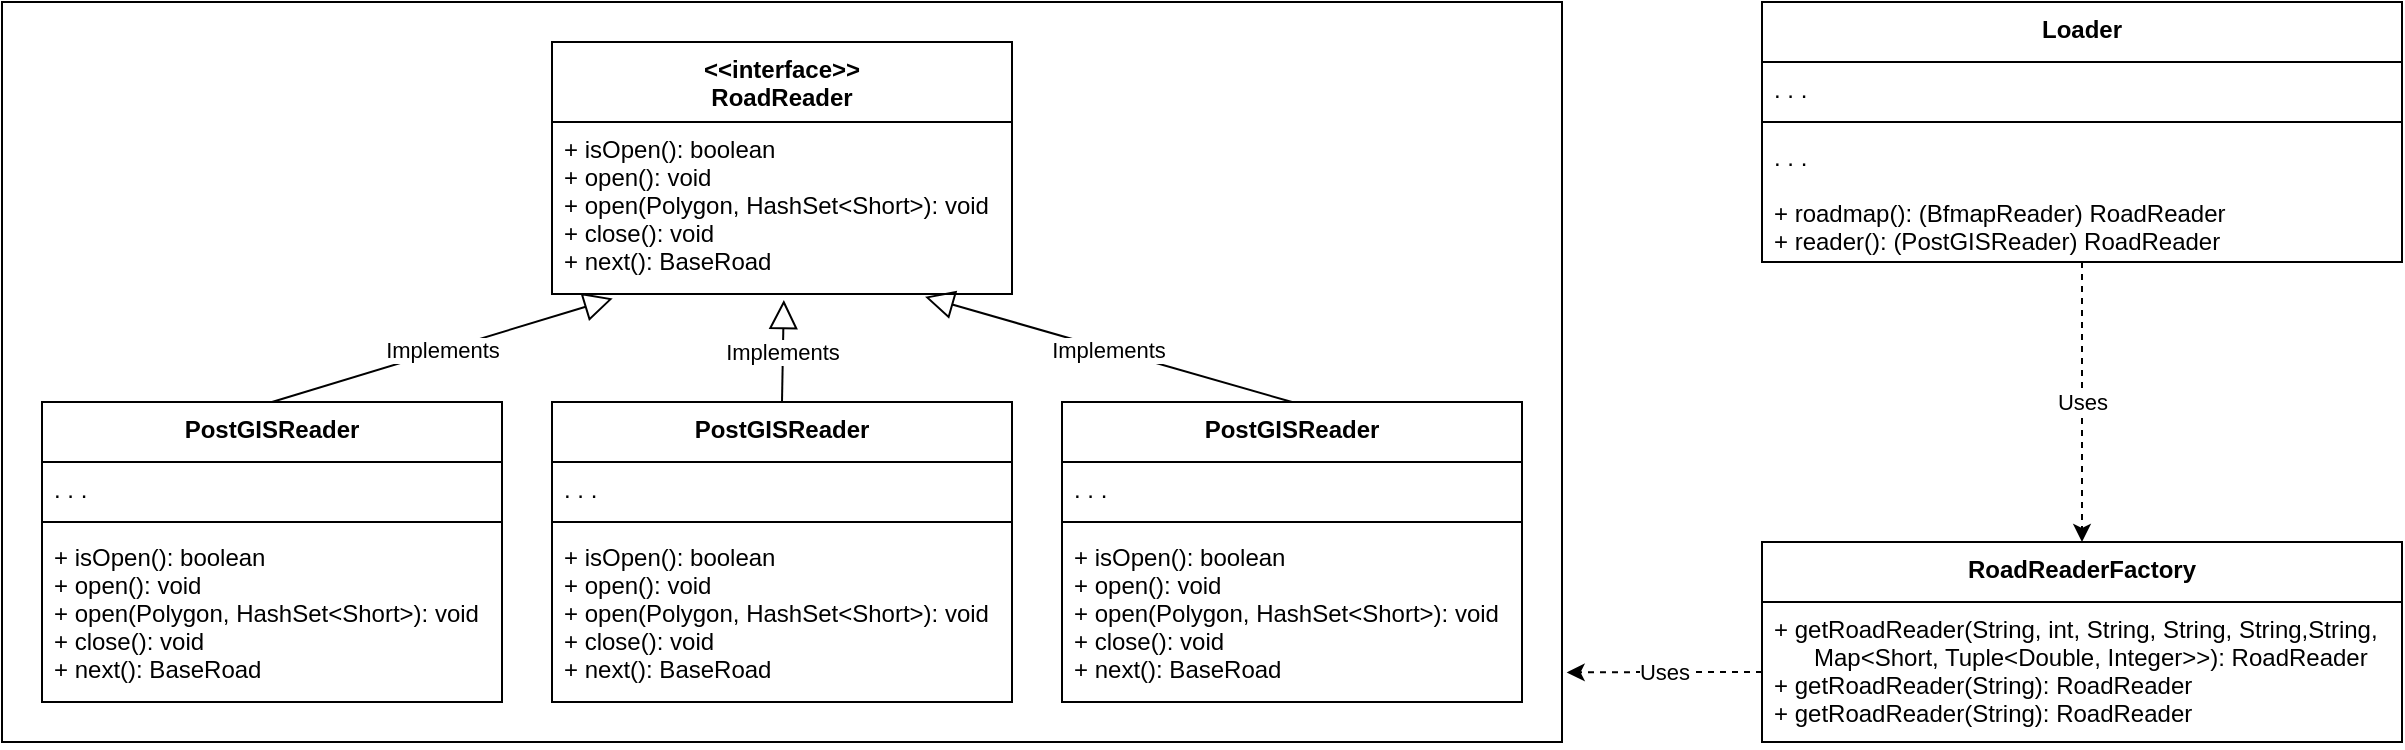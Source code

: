 <mxfile>
    <diagram id="h8f5nLS42OE4RTQgzktA" name="Page-1">
        <mxGraphModel dx="1420" dy="591" grid="1" gridSize="10" guides="1" tooltips="1" connect="1" arrows="1" fold="1" page="1" pageScale="1" pageWidth="850" pageHeight="1100" math="0" shadow="0">
            <root>
                <mxCell id="0"/>
                <mxCell id="1" parent="0"/>
                <mxCell id="51" value="" style="rounded=0;whiteSpace=wrap;html=1;align=center;" vertex="1" parent="1">
                    <mxGeometry x="-40" y="40" width="780" height="370" as="geometry"/>
                </mxCell>
                <mxCell id="52" value="&lt;&lt;interface&gt;&gt;&#10;RoadReader" style="swimlane;fontStyle=1;align=center;verticalAlign=top;childLayout=stackLayout;horizontal=1;startSize=40;horizontalStack=0;resizeParent=1;resizeParentMax=0;resizeLast=0;collapsible=1;marginBottom=0;" vertex="1" parent="1">
                    <mxGeometry x="235" y="60" width="230" height="126" as="geometry"/>
                </mxCell>
                <mxCell id="55" value="+ isOpen(): boolean&#10;+ open(): void&#10;+ open(Polygon, HashSet&lt;Short&gt;): void&#10;+ close(): void&#10;+ next(): BaseRoad" style="text;strokeColor=none;fillColor=none;align=left;verticalAlign=top;spacingLeft=4;spacingRight=4;overflow=hidden;rotatable=0;points=[[0,0.5],[1,0.5]];portConstraint=eastwest;" vertex="1" parent="52">
                    <mxGeometry y="40" width="230" height="86" as="geometry"/>
                </mxCell>
                <mxCell id="56" value="Implements" style="rounded=0;orthogonalLoop=1;jettySize=auto;html=1;exitX=0.5;exitY=0;exitDx=0;exitDy=0;endArrow=block;endFill=0;endSize=12;entryX=0.132;entryY=1.026;entryDx=0;entryDy=0;entryPerimeter=0;" edge="1" parent="1" source="57" target="55">
                    <mxGeometry relative="1" as="geometry"/>
                </mxCell>
                <mxCell id="57" value="PostGISReader" style="swimlane;fontStyle=1;align=center;verticalAlign=top;childLayout=stackLayout;horizontal=1;startSize=30;horizontalStack=0;resizeParent=1;resizeParentMax=0;resizeLast=0;collapsible=1;marginBottom=0;" vertex="1" parent="1">
                    <mxGeometry x="-20" y="240" width="230" height="150" as="geometry"/>
                </mxCell>
                <mxCell id="58" value=". . ." style="text;strokeColor=none;fillColor=none;align=left;verticalAlign=top;spacingLeft=4;spacingRight=4;overflow=hidden;rotatable=0;points=[[0,0.5],[1,0.5]];portConstraint=eastwest;" vertex="1" parent="57">
                    <mxGeometry y="30" width="230" height="26" as="geometry"/>
                </mxCell>
                <mxCell id="59" value="" style="line;strokeWidth=1;fillColor=none;align=left;verticalAlign=middle;spacingTop=-1;spacingLeft=3;spacingRight=3;rotatable=0;labelPosition=right;points=[];portConstraint=eastwest;" vertex="1" parent="57">
                    <mxGeometry y="56" width="230" height="8" as="geometry"/>
                </mxCell>
                <mxCell id="60" value="+ isOpen(): boolean&#10;+ open(): void&#10;+ open(Polygon, HashSet&lt;Short&gt;): void&#10;+ close(): void&#10;+ next(): BaseRoad" style="text;strokeColor=none;fillColor=none;align=left;verticalAlign=top;spacingLeft=4;spacingRight=4;overflow=hidden;rotatable=0;points=[[0,0.5],[1,0.5]];portConstraint=eastwest;" vertex="1" parent="57">
                    <mxGeometry y="64" width="230" height="86" as="geometry"/>
                </mxCell>
                <mxCell id="61" value="Implements" style="rounded=0;orthogonalLoop=1;jettySize=auto;html=1;exitX=0.5;exitY=0;exitDx=0;exitDy=0;endArrow=block;endFill=0;endSize=12;entryX=0.811;entryY=1.016;entryDx=0;entryDy=0;entryPerimeter=0;" edge="1" parent="1" source="80" target="55">
                    <mxGeometry relative="1" as="geometry">
                        <mxPoint x="520" y="240" as="sourcePoint"/>
                        <mxPoint x="420" y="190" as="targetPoint"/>
                    </mxGeometry>
                </mxCell>
                <mxCell id="66" value="RoadReaderFactory" style="swimlane;fontStyle=1;align=center;verticalAlign=top;childLayout=stackLayout;horizontal=1;startSize=30;horizontalStack=0;resizeParent=1;resizeParentMax=0;resizeLast=0;collapsible=1;marginBottom=0;" vertex="1" parent="1">
                    <mxGeometry x="840" y="310" width="320" height="100" as="geometry"/>
                </mxCell>
                <mxCell id="69" value="+ getRoadReader(String, int, String, String, String,String, &#10;      Map&lt;Short, Tuple&lt;Double, Integer&gt;&gt;): RoadReader&#10;+ getRoadReader(String): RoadReader&#10;+ getRoadReader(String): RoadReader" style="text;strokeColor=none;fillColor=none;align=left;verticalAlign=top;spacingLeft=4;spacingRight=4;overflow=hidden;rotatable=0;points=[[0,0.5],[1,0.5]];portConstraint=eastwest;" vertex="1" parent="66">
                    <mxGeometry y="30" width="320" height="70" as="geometry"/>
                </mxCell>
                <mxCell id="70" value="Uses" style="edgeStyle=none;rounded=0;orthogonalLoop=1;jettySize=auto;html=1;entryX=0.5;entryY=0;entryDx=0;entryDy=0;endArrow=classic;endFill=1;endSize=6;dashed=1;" edge="1" parent="1" source="71" target="66">
                    <mxGeometry relative="1" as="geometry"/>
                </mxCell>
                <mxCell id="71" value="Loader" style="swimlane;fontStyle=1;align=center;verticalAlign=top;childLayout=stackLayout;horizontal=1;startSize=30;horizontalStack=0;resizeParent=1;resizeParentMax=0;resizeLast=0;collapsible=1;marginBottom=0;" vertex="1" parent="1">
                    <mxGeometry x="840" y="40" width="320" height="130" as="geometry"/>
                </mxCell>
                <mxCell id="72" value=". . ." style="text;strokeColor=none;fillColor=none;align=left;verticalAlign=top;spacingLeft=4;spacingRight=4;overflow=hidden;rotatable=0;points=[[0,0.5],[1,0.5]];portConstraint=eastwest;" vertex="1" parent="71">
                    <mxGeometry y="30" width="320" height="26" as="geometry"/>
                </mxCell>
                <mxCell id="73" value="" style="line;strokeWidth=1;fillColor=none;align=left;verticalAlign=middle;spacingTop=-1;spacingLeft=3;spacingRight=3;rotatable=0;labelPosition=right;points=[];portConstraint=eastwest;" vertex="1" parent="71">
                    <mxGeometry y="56" width="320" height="8" as="geometry"/>
                </mxCell>
                <mxCell id="74" value=". . .&#10;&#10;+ roadmap(): (BfmapReader) RoadReader&#10;+ reader(): (PostGISReader) RoadReader" style="text;strokeColor=none;fillColor=none;align=left;verticalAlign=top;spacingLeft=4;spacingRight=4;overflow=hidden;rotatable=0;points=[[0,0.5],[1,0.5]];portConstraint=eastwest;" vertex="1" parent="71">
                    <mxGeometry y="64" width="320" height="66" as="geometry"/>
                </mxCell>
                <mxCell id="76" value="PostGISReader" style="swimlane;fontStyle=1;align=center;verticalAlign=top;childLayout=stackLayout;horizontal=1;startSize=30;horizontalStack=0;resizeParent=1;resizeParentMax=0;resizeLast=0;collapsible=1;marginBottom=0;" vertex="1" parent="1">
                    <mxGeometry x="235" y="240" width="230" height="150" as="geometry"/>
                </mxCell>
                <mxCell id="77" value=". . ." style="text;strokeColor=none;fillColor=none;align=left;verticalAlign=top;spacingLeft=4;spacingRight=4;overflow=hidden;rotatable=0;points=[[0,0.5],[1,0.5]];portConstraint=eastwest;" vertex="1" parent="76">
                    <mxGeometry y="30" width="230" height="26" as="geometry"/>
                </mxCell>
                <mxCell id="78" value="" style="line;strokeWidth=1;fillColor=none;align=left;verticalAlign=middle;spacingTop=-1;spacingLeft=3;spacingRight=3;rotatable=0;labelPosition=right;points=[];portConstraint=eastwest;" vertex="1" parent="76">
                    <mxGeometry y="56" width="230" height="8" as="geometry"/>
                </mxCell>
                <mxCell id="79" value="+ isOpen(): boolean&#10;+ open(): void&#10;+ open(Polygon, HashSet&lt;Short&gt;): void&#10;+ close(): void&#10;+ next(): BaseRoad" style="text;strokeColor=none;fillColor=none;align=left;verticalAlign=top;spacingLeft=4;spacingRight=4;overflow=hidden;rotatable=0;points=[[0,0.5],[1,0.5]];portConstraint=eastwest;" vertex="1" parent="76">
                    <mxGeometry y="64" width="230" height="86" as="geometry"/>
                </mxCell>
                <mxCell id="80" value="PostGISReader" style="swimlane;fontStyle=1;align=center;verticalAlign=top;childLayout=stackLayout;horizontal=1;startSize=30;horizontalStack=0;resizeParent=1;resizeParentMax=0;resizeLast=0;collapsible=1;marginBottom=0;" vertex="1" parent="1">
                    <mxGeometry x="490" y="240" width="230" height="150" as="geometry"/>
                </mxCell>
                <mxCell id="81" value=". . ." style="text;strokeColor=none;fillColor=none;align=left;verticalAlign=top;spacingLeft=4;spacingRight=4;overflow=hidden;rotatable=0;points=[[0,0.5],[1,0.5]];portConstraint=eastwest;" vertex="1" parent="80">
                    <mxGeometry y="30" width="230" height="26" as="geometry"/>
                </mxCell>
                <mxCell id="82" value="" style="line;strokeWidth=1;fillColor=none;align=left;verticalAlign=middle;spacingTop=-1;spacingLeft=3;spacingRight=3;rotatable=0;labelPosition=right;points=[];portConstraint=eastwest;" vertex="1" parent="80">
                    <mxGeometry y="56" width="230" height="8" as="geometry"/>
                </mxCell>
                <mxCell id="83" value="+ isOpen(): boolean&#10;+ open(): void&#10;+ open(Polygon, HashSet&lt;Short&gt;): void&#10;+ close(): void&#10;+ next(): BaseRoad" style="text;strokeColor=none;fillColor=none;align=left;verticalAlign=top;spacingLeft=4;spacingRight=4;overflow=hidden;rotatable=0;points=[[0,0.5],[1,0.5]];portConstraint=eastwest;" vertex="1" parent="80">
                    <mxGeometry y="64" width="230" height="86" as="geometry"/>
                </mxCell>
                <mxCell id="84" value="Implements" style="rounded=0;orthogonalLoop=1;jettySize=auto;html=1;exitX=0.5;exitY=0;exitDx=0;exitDy=0;endArrow=block;endFill=0;endSize=12;entryX=0.504;entryY=1.035;entryDx=0;entryDy=0;entryPerimeter=0;" edge="1" parent="1" source="76" target="55">
                    <mxGeometry relative="1" as="geometry">
                        <mxPoint x="366.15" y="240" as="sourcePoint"/>
                        <mxPoint x="289.996" y="186" as="targetPoint"/>
                    </mxGeometry>
                </mxCell>
                <mxCell id="85" value="Uses" style="edgeStyle=orthogonalEdgeStyle;rounded=0;orthogonalLoop=1;jettySize=auto;html=1;exitX=0;exitY=0.5;exitDx=0;exitDy=0;entryX=1.003;entryY=0.906;entryDx=0;entryDy=0;entryPerimeter=0;dashed=1;" edge="1" parent="1" source="69" target="51">
                    <mxGeometry relative="1" as="geometry"/>
                </mxCell>
            </root>
        </mxGraphModel>
    </diagram>
</mxfile>